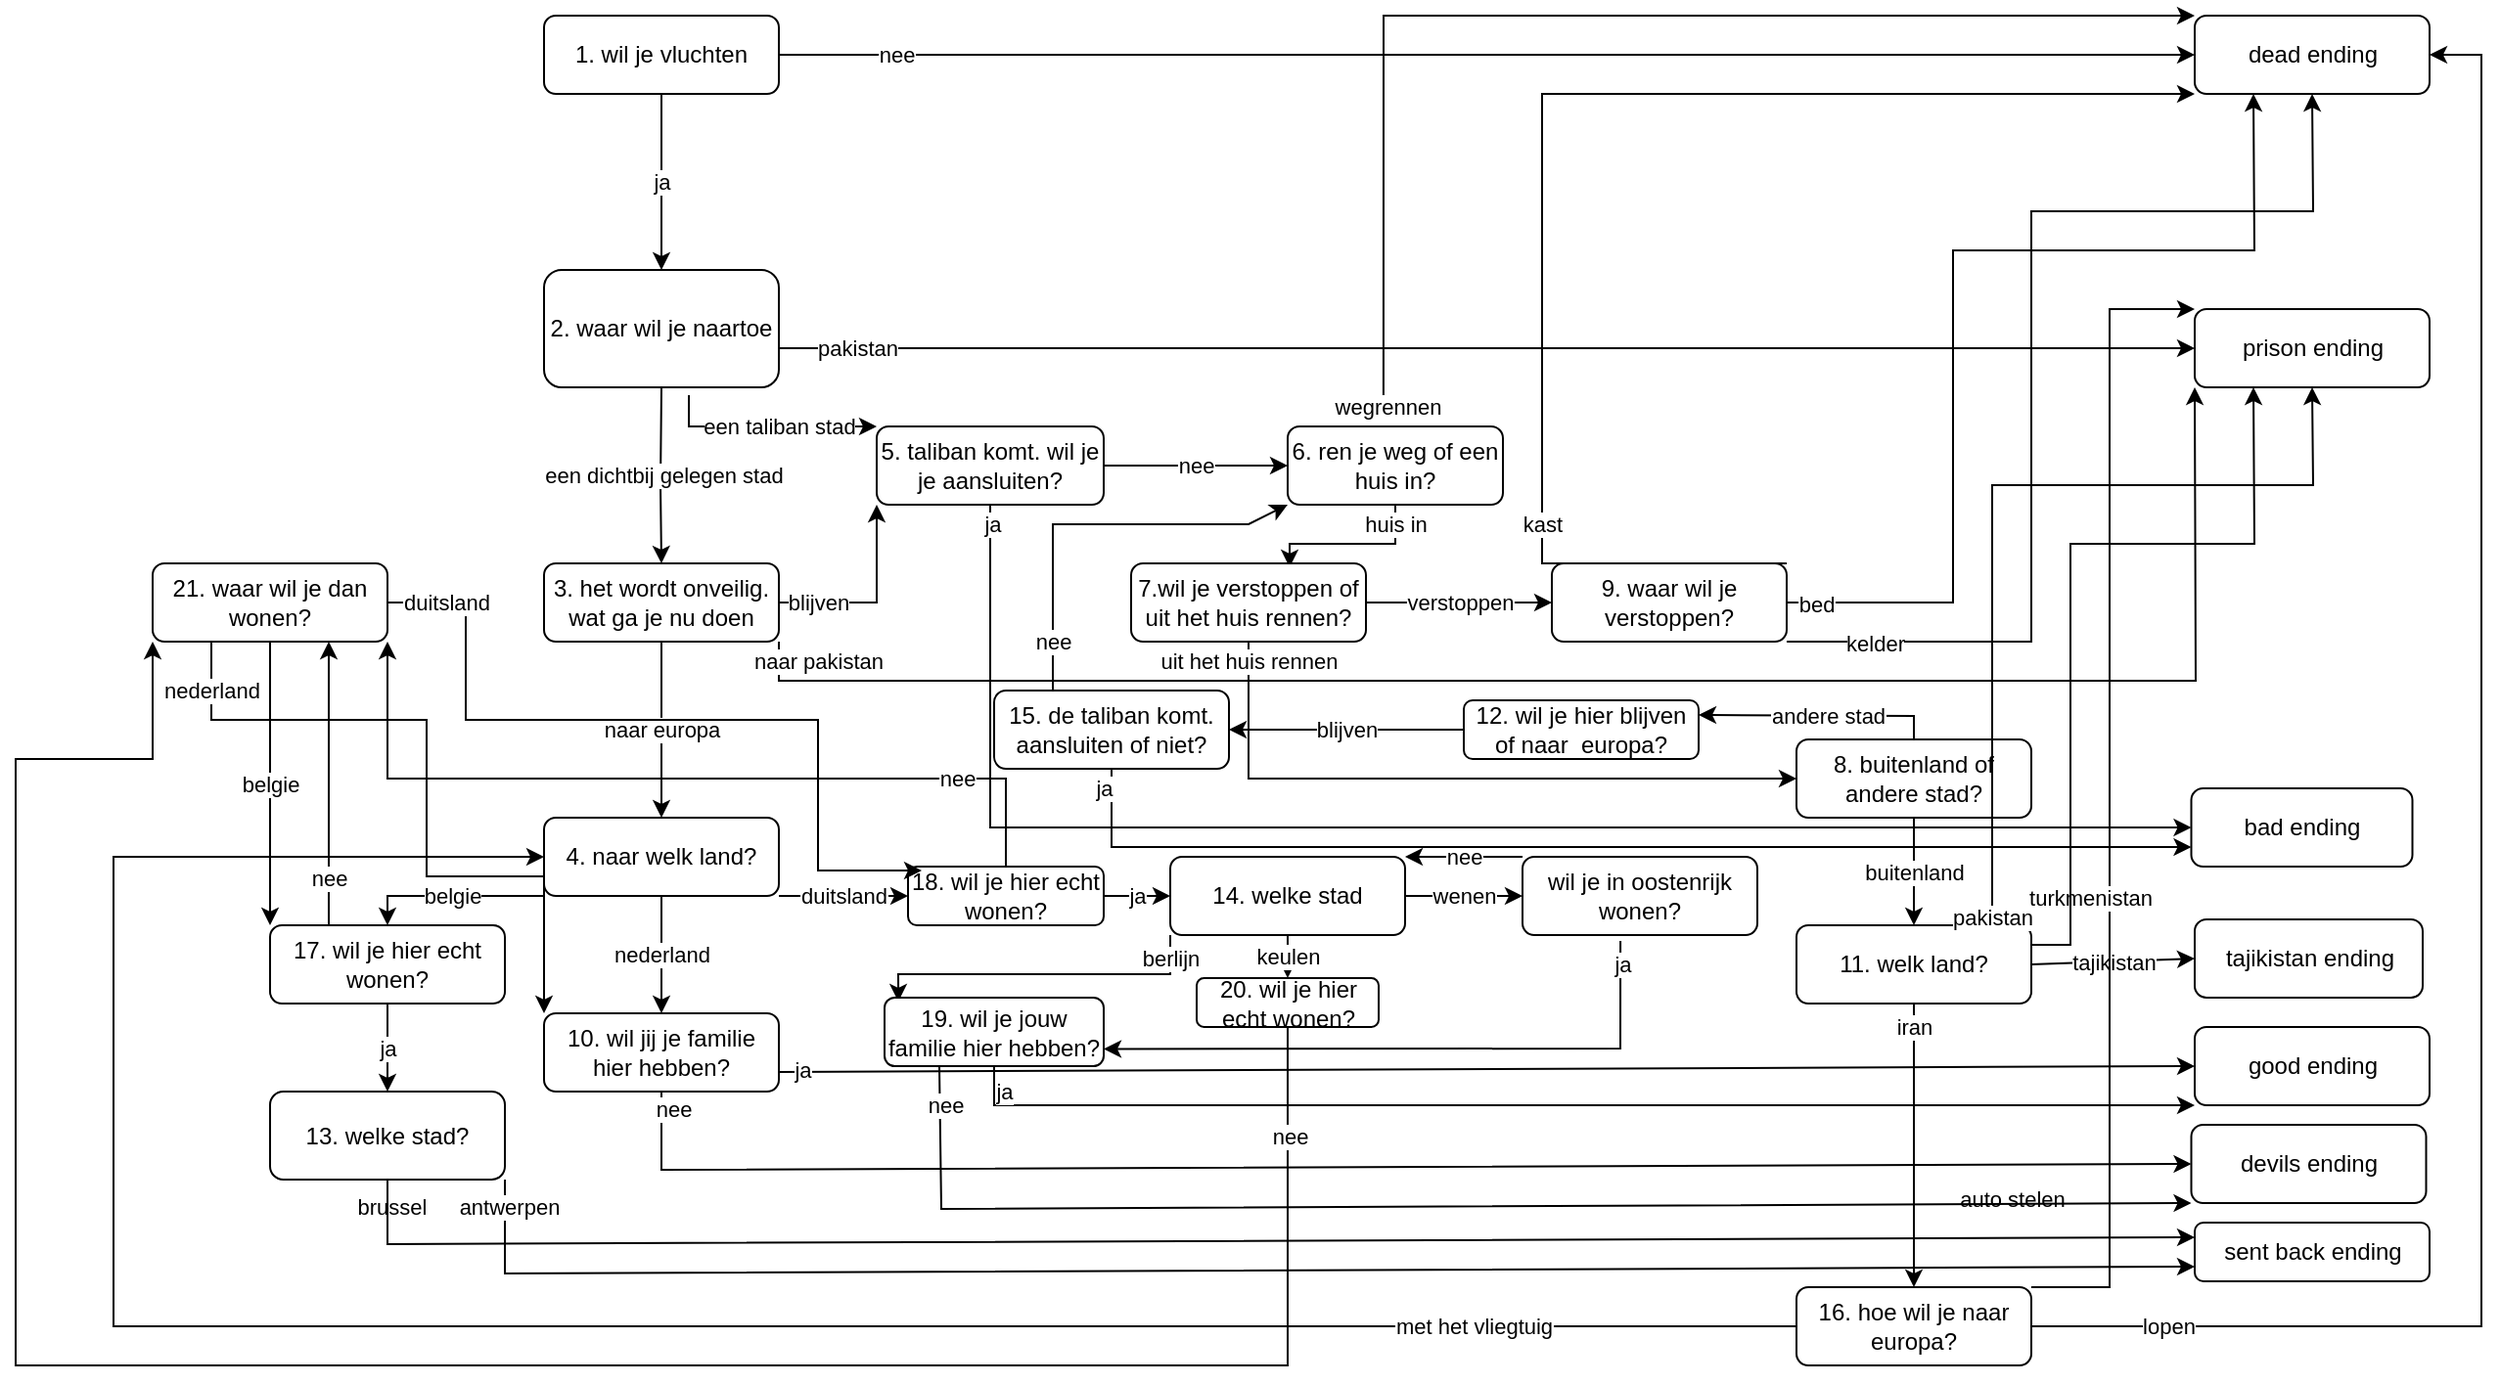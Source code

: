 <mxfile version="15.5.9" type="device"><diagram id="C5RBs43oDa-KdzZeNtuy" name="Page-1"><mxGraphModel dx="1422" dy="794" grid="1" gridSize="10" guides="1" tooltips="1" connect="1" arrows="1" fold="1" page="1" pageScale="1" pageWidth="827" pageHeight="1169" math="0" shadow="0"><root><mxCell id="WIyWlLk6GJQsqaUBKTNV-0"/><mxCell id="WIyWlLk6GJQsqaUBKTNV-1" parent="WIyWlLk6GJQsqaUBKTNV-0"/><mxCell id="WIyWlLk6GJQsqaUBKTNV-3" value="1. wil je vluchten" style="rounded=1;whiteSpace=wrap;html=1;fontSize=12;glass=0;strokeWidth=1;shadow=0;" parent="WIyWlLk6GJQsqaUBKTNV-1" vertex="1"><mxGeometry x="370" y="80" width="120" height="40" as="geometry"/></mxCell><mxCell id="WIyWlLk6GJQsqaUBKTNV-7" value="dead ending" style="rounded=1;whiteSpace=wrap;html=1;fontSize=12;glass=0;strokeWidth=1;shadow=0;" parent="WIyWlLk6GJQsqaUBKTNV-1" vertex="1"><mxGeometry x="1213.5" y="80" width="120" height="40" as="geometry"/></mxCell><mxCell id="WIyWlLk6GJQsqaUBKTNV-11" value="3. het wordt onveilig. wat ga je nu doen" style="rounded=1;whiteSpace=wrap;html=1;fontSize=12;glass=0;strokeWidth=1;shadow=0;" parent="WIyWlLk6GJQsqaUBKTNV-1" vertex="1"><mxGeometry x="370" y="360" width="120" height="40" as="geometry"/></mxCell><mxCell id="WIyWlLk6GJQsqaUBKTNV-12" value="prison ending" style="rounded=1;whiteSpace=wrap;html=1;fontSize=12;glass=0;strokeWidth=1;shadow=0;" parent="WIyWlLk6GJQsqaUBKTNV-1" vertex="1"><mxGeometry x="1213.5" y="230" width="120" height="40" as="geometry"/></mxCell><mxCell id="qxecHqXH56NmkzUg1Xdd-5" value="" style="endArrow=classic;html=1;rounded=0;exitX=1;exitY=0.5;exitDx=0;exitDy=0;entryX=0;entryY=0.5;entryDx=0;entryDy=0;" parent="WIyWlLk6GJQsqaUBKTNV-1" target="WIyWlLk6GJQsqaUBKTNV-12" edge="1"><mxGeometry relative="1" as="geometry"><mxPoint x="480" y="250" as="sourcePoint"/><mxPoint x="670" y="410" as="targetPoint"/></mxGeometry></mxCell><mxCell id="qxecHqXH56NmkzUg1Xdd-6" value="pakistan" style="edgeLabel;resizable=0;html=1;align=center;verticalAlign=middle;" parent="qxecHqXH56NmkzUg1Xdd-5" connectable="0" vertex="1"><mxGeometry relative="1" as="geometry"><mxPoint x="-317" as="offset"/></mxGeometry></mxCell><mxCell id="PjuvjUKgtB-XvH_zMsr9-4" value="" style="endArrow=classic;html=1;rounded=0;entryX=0.5;entryY=0;entryDx=0;entryDy=0;exitX=0.5;exitY=1;exitDx=0;exitDy=0;" edge="1" parent="WIyWlLk6GJQsqaUBKTNV-1" source="PjuvjUKgtB-XvH_zMsr9-124" target="WIyWlLk6GJQsqaUBKTNV-11"><mxGeometry relative="1" as="geometry"><mxPoint x="429.5" y="290" as="sourcePoint"/><mxPoint x="429.5" y="350" as="targetPoint"/><Array as="points"><mxPoint x="429.5" y="320"/></Array></mxGeometry></mxCell><mxCell id="PjuvjUKgtB-XvH_zMsr9-5" value="een dichtbij gelegen stad" style="edgeLabel;resizable=0;html=1;align=center;verticalAlign=middle;" connectable="0" vertex="1" parent="PjuvjUKgtB-XvH_zMsr9-4"><mxGeometry relative="1" as="geometry"><mxPoint x="1" as="offset"/></mxGeometry></mxCell><mxCell id="PjuvjUKgtB-XvH_zMsr9-6" value="" style="endArrow=classic;html=1;rounded=0;exitX=0.617;exitY=1.067;exitDx=0;exitDy=0;entryX=0;entryY=0;entryDx=0;entryDy=0;exitPerimeter=0;" edge="1" parent="WIyWlLk6GJQsqaUBKTNV-1" source="PjuvjUKgtB-XvH_zMsr9-124" target="PjuvjUKgtB-XvH_zMsr9-8"><mxGeometry relative="1" as="geometry"><mxPoint x="455" y="270" as="sourcePoint"/><mxPoint x="590" y="300" as="targetPoint"/><Array as="points"><mxPoint x="444" y="290"/></Array></mxGeometry></mxCell><mxCell id="PjuvjUKgtB-XvH_zMsr9-7" value="een taliban stad" style="edgeLabel;resizable=0;html=1;align=center;verticalAlign=middle;" connectable="0" vertex="1" parent="PjuvjUKgtB-XvH_zMsr9-6"><mxGeometry relative="1" as="geometry"><mxPoint x="6" as="offset"/></mxGeometry></mxCell><mxCell id="PjuvjUKgtB-XvH_zMsr9-8" value="5. taliban komt. wil je je aansluiten?" style="rounded=1;whiteSpace=wrap;html=1;" vertex="1" parent="WIyWlLk6GJQsqaUBKTNV-1"><mxGeometry x="540" y="290" width="116" height="40" as="geometry"/></mxCell><mxCell id="PjuvjUKgtB-XvH_zMsr9-9" value="4. naar welk land?" style="rounded=1;whiteSpace=wrap;html=1;" vertex="1" parent="WIyWlLk6GJQsqaUBKTNV-1"><mxGeometry x="370" y="490" width="120" height="40" as="geometry"/></mxCell><mxCell id="PjuvjUKgtB-XvH_zMsr9-10" value="" style="endArrow=classic;html=1;rounded=0;exitX=1;exitY=1;exitDx=0;exitDy=0;entryX=0;entryY=1;entryDx=0;entryDy=0;" edge="1" parent="WIyWlLk6GJQsqaUBKTNV-1" source="WIyWlLk6GJQsqaUBKTNV-11" target="WIyWlLk6GJQsqaUBKTNV-12"><mxGeometry relative="1" as="geometry"><mxPoint x="570" y="400" as="sourcePoint"/><mxPoint x="670" y="400" as="targetPoint"/><Array as="points"><mxPoint x="490" y="420"/><mxPoint x="620" y="420"/><mxPoint x="917" y="420"/><mxPoint x="1214" y="420"/></Array></mxGeometry></mxCell><mxCell id="PjuvjUKgtB-XvH_zMsr9-11" value="naar pakistan" style="edgeLabel;resizable=0;html=1;align=center;verticalAlign=middle;" connectable="0" vertex="1" parent="PjuvjUKgtB-XvH_zMsr9-10"><mxGeometry relative="1" as="geometry"><mxPoint x="-407" y="-10" as="offset"/></mxGeometry></mxCell><mxCell id="PjuvjUKgtB-XvH_zMsr9-12" value="" style="endArrow=classic;html=1;rounded=0;entryX=0.5;entryY=0;entryDx=0;entryDy=0;exitX=0.5;exitY=1;exitDx=0;exitDy=0;" edge="1" parent="WIyWlLk6GJQsqaUBKTNV-1" source="WIyWlLk6GJQsqaUBKTNV-11" target="PjuvjUKgtB-XvH_zMsr9-9"><mxGeometry relative="1" as="geometry"><mxPoint x="570" y="400" as="sourcePoint"/><mxPoint x="670" y="400" as="targetPoint"/></mxGeometry></mxCell><mxCell id="PjuvjUKgtB-XvH_zMsr9-13" value="naar europa" style="edgeLabel;resizable=0;html=1;align=center;verticalAlign=middle;" connectable="0" vertex="1" parent="PjuvjUKgtB-XvH_zMsr9-12"><mxGeometry relative="1" as="geometry"/></mxCell><mxCell id="PjuvjUKgtB-XvH_zMsr9-14" value="" style="endArrow=classic;html=1;rounded=0;exitX=0.5;exitY=1;exitDx=0;exitDy=0;entryX=0.5;entryY=0;entryDx=0;entryDy=0;" edge="1" parent="WIyWlLk6GJQsqaUBKTNV-1" source="PjuvjUKgtB-XvH_zMsr9-9" target="PjuvjUKgtB-XvH_zMsr9-16"><mxGeometry relative="1" as="geometry"><mxPoint x="510" y="520" as="sourcePoint"/><mxPoint x="430" y="600" as="targetPoint"/></mxGeometry></mxCell><mxCell id="PjuvjUKgtB-XvH_zMsr9-15" value="nederland" style="edgeLabel;resizable=0;html=1;align=center;verticalAlign=middle;" connectable="0" vertex="1" parent="PjuvjUKgtB-XvH_zMsr9-14"><mxGeometry relative="1" as="geometry"/></mxCell><mxCell id="PjuvjUKgtB-XvH_zMsr9-16" value="10. wil jij je familie hier hebben?" style="rounded=1;whiteSpace=wrap;html=1;" vertex="1" parent="WIyWlLk6GJQsqaUBKTNV-1"><mxGeometry x="370" y="590" width="120" height="40" as="geometry"/></mxCell><mxCell id="PjuvjUKgtB-XvH_zMsr9-17" value="" style="endArrow=classic;html=1;rounded=0;entryX=0;entryY=0.5;entryDx=0;entryDy=0;exitX=1;exitY=0.75;exitDx=0;exitDy=0;" edge="1" parent="WIyWlLk6GJQsqaUBKTNV-1" source="PjuvjUKgtB-XvH_zMsr9-16" target="PjuvjUKgtB-XvH_zMsr9-19"><mxGeometry relative="1" as="geometry"><mxPoint x="390" y="650" as="sourcePoint"/><mxPoint x="490" y="650" as="targetPoint"/><Array as="points"/></mxGeometry></mxCell><mxCell id="PjuvjUKgtB-XvH_zMsr9-18" value="ja" style="edgeLabel;resizable=0;html=1;align=center;verticalAlign=middle;" connectable="0" vertex="1" parent="PjuvjUKgtB-XvH_zMsr9-17"><mxGeometry relative="1" as="geometry"><mxPoint x="-350" as="offset"/></mxGeometry></mxCell><mxCell id="PjuvjUKgtB-XvH_zMsr9-19" value="good ending" style="rounded=1;whiteSpace=wrap;html=1;" vertex="1" parent="WIyWlLk6GJQsqaUBKTNV-1"><mxGeometry x="1213.5" y="597" width="120" height="40" as="geometry"/></mxCell><mxCell id="PjuvjUKgtB-XvH_zMsr9-20" value="devils ending" style="rounded=1;whiteSpace=wrap;html=1;" vertex="1" parent="WIyWlLk6GJQsqaUBKTNV-1"><mxGeometry x="1211.75" y="647" width="120" height="40" as="geometry"/></mxCell><mxCell id="PjuvjUKgtB-XvH_zMsr9-21" value="" style="endArrow=classic;html=1;rounded=0;exitX=0.5;exitY=1;exitDx=0;exitDy=0;entryX=0;entryY=0.5;entryDx=0;entryDy=0;" edge="1" parent="WIyWlLk6GJQsqaUBKTNV-1" source="PjuvjUKgtB-XvH_zMsr9-16" target="PjuvjUKgtB-XvH_zMsr9-20"><mxGeometry relative="1" as="geometry"><mxPoint x="570" y="590" as="sourcePoint"/><mxPoint x="930" y="680" as="targetPoint"/><Array as="points"><mxPoint x="430" y="670"/></Array></mxGeometry></mxCell><mxCell id="PjuvjUKgtB-XvH_zMsr9-22" value="nee" style="edgeLabel;resizable=0;html=1;align=center;verticalAlign=middle;" connectable="0" vertex="1" parent="PjuvjUKgtB-XvH_zMsr9-21"><mxGeometry relative="1" as="geometry"><mxPoint x="-365" y="-30" as="offset"/></mxGeometry></mxCell><mxCell id="PjuvjUKgtB-XvH_zMsr9-23" value="" style="endArrow=classic;html=1;rounded=0;exitX=1;exitY=1;exitDx=0;exitDy=0;entryX=0;entryY=0.5;entryDx=0;entryDy=0;" edge="1" parent="WIyWlLk6GJQsqaUBKTNV-1" source="PjuvjUKgtB-XvH_zMsr9-9" target="PjuvjUKgtB-XvH_zMsr9-109"><mxGeometry relative="1" as="geometry"><mxPoint x="570" y="490" as="sourcePoint"/><mxPoint x="530" y="530" as="targetPoint"/></mxGeometry></mxCell><mxCell id="PjuvjUKgtB-XvH_zMsr9-24" value="duitsland" style="edgeLabel;resizable=0;html=1;align=center;verticalAlign=middle;" connectable="0" vertex="1" parent="PjuvjUKgtB-XvH_zMsr9-23"><mxGeometry relative="1" as="geometry"><mxPoint as="offset"/></mxGeometry></mxCell><mxCell id="PjuvjUKgtB-XvH_zMsr9-25" value="14. welke stad" style="rounded=1;whiteSpace=wrap;html=1;" vertex="1" parent="WIyWlLk6GJQsqaUBKTNV-1"><mxGeometry x="690" y="510" width="120" height="40" as="geometry"/></mxCell><mxCell id="PjuvjUKgtB-XvH_zMsr9-26" value="" style="endArrow=classic;html=1;rounded=0;exitX=0;exitY=1;exitDx=0;exitDy=0;entryX=0.063;entryY=0.057;entryDx=0;entryDy=0;entryPerimeter=0;" edge="1" parent="WIyWlLk6GJQsqaUBKTNV-1" source="PjuvjUKgtB-XvH_zMsr9-25" target="PjuvjUKgtB-XvH_zMsr9-138"><mxGeometry relative="1" as="geometry"><mxPoint x="570" y="490" as="sourcePoint"/><mxPoint x="580" y="590" as="targetPoint"/><Array as="points"><mxPoint x="690" y="570"/><mxPoint x="551" y="570"/></Array></mxGeometry></mxCell><mxCell id="PjuvjUKgtB-XvH_zMsr9-27" value="berlijn" style="edgeLabel;resizable=0;html=1;align=center;verticalAlign=middle;" connectable="0" vertex="1" parent="PjuvjUKgtB-XvH_zMsr9-26"><mxGeometry relative="1" as="geometry"><mxPoint x="66" y="-8" as="offset"/></mxGeometry></mxCell><mxCell id="PjuvjUKgtB-XvH_zMsr9-30" value="wil je in oostenrijk wonen?" style="rounded=1;whiteSpace=wrap;html=1;" vertex="1" parent="WIyWlLk6GJQsqaUBKTNV-1"><mxGeometry x="870" y="510" width="120" height="40" as="geometry"/></mxCell><mxCell id="PjuvjUKgtB-XvH_zMsr9-31" value="" style="endArrow=classic;html=1;rounded=0;entryX=0;entryY=0.5;entryDx=0;entryDy=0;exitX=1;exitY=0.5;exitDx=0;exitDy=0;" edge="1" parent="WIyWlLk6GJQsqaUBKTNV-1" source="PjuvjUKgtB-XvH_zMsr9-25" target="PjuvjUKgtB-XvH_zMsr9-30"><mxGeometry relative="1" as="geometry"><mxPoint x="570" y="490" as="sourcePoint"/><mxPoint x="670" y="490" as="targetPoint"/></mxGeometry></mxCell><mxCell id="PjuvjUKgtB-XvH_zMsr9-32" value="wenen" style="edgeLabel;resizable=0;html=1;align=center;verticalAlign=middle;" connectable="0" vertex="1" parent="PjuvjUKgtB-XvH_zMsr9-31"><mxGeometry relative="1" as="geometry"/></mxCell><mxCell id="PjuvjUKgtB-XvH_zMsr9-33" value="" style="endArrow=classic;html=1;rounded=0;exitX=0.417;exitY=1.075;exitDx=0;exitDy=0;exitPerimeter=0;entryX=1;entryY=0.75;entryDx=0;entryDy=0;" edge="1" parent="WIyWlLk6GJQsqaUBKTNV-1" source="PjuvjUKgtB-XvH_zMsr9-30" target="PjuvjUKgtB-XvH_zMsr9-138"><mxGeometry relative="1" as="geometry"><mxPoint x="730" y="570" as="sourcePoint"/><mxPoint x="670" y="600" as="targetPoint"/><Array as="points"><mxPoint x="920" y="608"/></Array></mxGeometry></mxCell><mxCell id="PjuvjUKgtB-XvH_zMsr9-34" value="ja" style="edgeLabel;resizable=0;html=1;align=center;verticalAlign=middle;" connectable="0" vertex="1" parent="PjuvjUKgtB-XvH_zMsr9-33"><mxGeometry relative="1" as="geometry"><mxPoint x="105" y="-43" as="offset"/></mxGeometry></mxCell><mxCell id="PjuvjUKgtB-XvH_zMsr9-36" value="" style="endArrow=classic;html=1;rounded=0;entryX=1;entryY=0;entryDx=0;entryDy=0;exitX=0;exitY=0;exitDx=0;exitDy=0;" edge="1" parent="WIyWlLk6GJQsqaUBKTNV-1" source="PjuvjUKgtB-XvH_zMsr9-30" target="PjuvjUKgtB-XvH_zMsr9-25"><mxGeometry relative="1" as="geometry"><mxPoint x="570" y="490" as="sourcePoint"/><mxPoint x="670" y="490" as="targetPoint"/></mxGeometry></mxCell><mxCell id="PjuvjUKgtB-XvH_zMsr9-37" value="nee" style="edgeLabel;resizable=0;html=1;align=center;verticalAlign=middle;" connectable="0" vertex="1" parent="PjuvjUKgtB-XvH_zMsr9-36"><mxGeometry relative="1" as="geometry"/></mxCell><mxCell id="PjuvjUKgtB-XvH_zMsr9-38" value="" style="endArrow=classic;html=1;rounded=0;exitX=0.5;exitY=1;exitDx=0;exitDy=0;entryX=0;entryY=0.5;entryDx=0;entryDy=0;" edge="1" parent="WIyWlLk6GJQsqaUBKTNV-1" source="PjuvjUKgtB-XvH_zMsr9-8" target="PjuvjUKgtB-XvH_zMsr9-40"><mxGeometry relative="1" as="geometry"><mxPoint x="540" y="490" as="sourcePoint"/><mxPoint x="598" y="450" as="targetPoint"/><Array as="points"><mxPoint x="598" y="495"/></Array></mxGeometry></mxCell><mxCell id="PjuvjUKgtB-XvH_zMsr9-39" value="ja" style="edgeLabel;resizable=0;html=1;align=center;verticalAlign=middle;" connectable="0" vertex="1" parent="PjuvjUKgtB-XvH_zMsr9-38"><mxGeometry relative="1" as="geometry"><mxPoint x="-224" y="-155" as="offset"/></mxGeometry></mxCell><mxCell id="PjuvjUKgtB-XvH_zMsr9-40" value="bad ending" style="rounded=1;whiteSpace=wrap;html=1;" vertex="1" parent="WIyWlLk6GJQsqaUBKTNV-1"><mxGeometry x="1211.75" y="475" width="113" height="40" as="geometry"/></mxCell><mxCell id="PjuvjUKgtB-XvH_zMsr9-42" value="" style="endArrow=classic;html=1;rounded=0;exitX=1;exitY=0.5;exitDx=0;exitDy=0;entryX=0;entryY=0.5;entryDx=0;entryDy=0;" edge="1" parent="WIyWlLk6GJQsqaUBKTNV-1" source="PjuvjUKgtB-XvH_zMsr9-8" target="PjuvjUKgtB-XvH_zMsr9-44"><mxGeometry relative="1" as="geometry"><mxPoint x="540" y="490" as="sourcePoint"/><mxPoint x="730" y="380" as="targetPoint"/></mxGeometry></mxCell><mxCell id="PjuvjUKgtB-XvH_zMsr9-43" value="nee" style="edgeLabel;resizable=0;html=1;align=center;verticalAlign=middle;" connectable="0" vertex="1" parent="PjuvjUKgtB-XvH_zMsr9-42"><mxGeometry relative="1" as="geometry"/></mxCell><mxCell id="PjuvjUKgtB-XvH_zMsr9-44" value="6. ren je weg of een huis in?" style="rounded=1;whiteSpace=wrap;html=1;" vertex="1" parent="WIyWlLk6GJQsqaUBKTNV-1"><mxGeometry x="750" y="290" width="110" height="40" as="geometry"/></mxCell><mxCell id="PjuvjUKgtB-XvH_zMsr9-45" value="9. waar wil je verstoppen?" style="rounded=1;whiteSpace=wrap;html=1;" vertex="1" parent="WIyWlLk6GJQsqaUBKTNV-1"><mxGeometry x="885" y="360" width="120" height="40" as="geometry"/></mxCell><mxCell id="PjuvjUKgtB-XvH_zMsr9-48" value="" style="endArrow=classic;html=1;rounded=0;exitX=1;exitY=0;exitDx=0;exitDy=0;entryX=0;entryY=1;entryDx=0;entryDy=0;" edge="1" parent="WIyWlLk6GJQsqaUBKTNV-1" source="PjuvjUKgtB-XvH_zMsr9-45" target="WIyWlLk6GJQsqaUBKTNV-7"><mxGeometry relative="1" as="geometry"><mxPoint x="440" y="470" as="sourcePoint"/><mxPoint x="540" y="470" as="targetPoint"/><Array as="points"><mxPoint x="880" y="360"/><mxPoint x="880" y="120"/></Array></mxGeometry></mxCell><mxCell id="PjuvjUKgtB-XvH_zMsr9-49" value="kast" style="edgeLabel;resizable=0;html=1;align=center;verticalAlign=middle;" connectable="0" vertex="1" parent="PjuvjUKgtB-XvH_zMsr9-48"><mxGeometry relative="1" as="geometry"><mxPoint y="204" as="offset"/></mxGeometry></mxCell><mxCell id="PjuvjUKgtB-XvH_zMsr9-50" value="" style="endArrow=classic;html=1;rounded=0;entryX=0.25;entryY=1;entryDx=0;entryDy=0;exitX=1;exitY=0.5;exitDx=0;exitDy=0;" edge="1" parent="WIyWlLk6GJQsqaUBKTNV-1" source="PjuvjUKgtB-XvH_zMsr9-45" target="WIyWlLk6GJQsqaUBKTNV-7"><mxGeometry relative="1" as="geometry"><mxPoint x="440" y="470" as="sourcePoint"/><mxPoint x="540" y="470" as="targetPoint"/><Array as="points"><mxPoint x="1090" y="380"/><mxPoint x="1090" y="200"/><mxPoint x="1244" y="200"/></Array></mxGeometry></mxCell><mxCell id="PjuvjUKgtB-XvH_zMsr9-51" value="bed" style="edgeLabel;resizable=0;html=1;align=center;verticalAlign=middle;" connectable="0" vertex="1" parent="PjuvjUKgtB-XvH_zMsr9-50"><mxGeometry relative="1" as="geometry"><mxPoint x="-70" y="165" as="offset"/></mxGeometry></mxCell><mxCell id="PjuvjUKgtB-XvH_zMsr9-52" value="" style="endArrow=classic;html=1;rounded=0;exitX=1;exitY=1;exitDx=0;exitDy=0;entryX=0.5;entryY=1;entryDx=0;entryDy=0;" edge="1" parent="WIyWlLk6GJQsqaUBKTNV-1" source="PjuvjUKgtB-XvH_zMsr9-45" target="WIyWlLk6GJQsqaUBKTNV-7"><mxGeometry relative="1" as="geometry"><mxPoint x="937" y="340" as="sourcePoint"/><mxPoint x="1037" y="340" as="targetPoint"/><Array as="points"><mxPoint x="1130" y="400"/><mxPoint x="1130" y="180"/><mxPoint x="1274" y="180"/></Array></mxGeometry></mxCell><mxCell id="PjuvjUKgtB-XvH_zMsr9-53" value="kelder" style="edgeLabel;resizable=0;html=1;align=center;verticalAlign=middle;" connectable="0" vertex="1" parent="PjuvjUKgtB-XvH_zMsr9-52"><mxGeometry relative="1" as="geometry"><mxPoint x="-80" y="150" as="offset"/></mxGeometry></mxCell><mxCell id="PjuvjUKgtB-XvH_zMsr9-55" value="" style="endArrow=classic;html=1;rounded=0;entryX=0;entryY=0;entryDx=0;entryDy=0;exitX=0.445;exitY=-0.1;exitDx=0;exitDy=0;exitPerimeter=0;" edge="1" parent="WIyWlLk6GJQsqaUBKTNV-1" source="PjuvjUKgtB-XvH_zMsr9-44" target="WIyWlLk6GJQsqaUBKTNV-7"><mxGeometry relative="1" as="geometry"><mxPoint x="745" y="220" as="sourcePoint"/><mxPoint x="845" y="220" as="targetPoint"/><Array as="points"><mxPoint x="799" y="80"/></Array></mxGeometry></mxCell><mxCell id="PjuvjUKgtB-XvH_zMsr9-56" value="wegrennen" style="edgeLabel;resizable=0;html=1;align=center;verticalAlign=middle;" connectable="0" vertex="1" parent="PjuvjUKgtB-XvH_zMsr9-55"><mxGeometry relative="1" as="geometry"><mxPoint x="-103" y="200" as="offset"/></mxGeometry></mxCell><mxCell id="PjuvjUKgtB-XvH_zMsr9-58" value="" style="endArrow=classic;html=1;rounded=0;exitX=0.5;exitY=1;exitDx=0;exitDy=0;entryX=0.675;entryY=0.05;entryDx=0;entryDy=0;entryPerimeter=0;" edge="1" parent="WIyWlLk6GJQsqaUBKTNV-1" source="PjuvjUKgtB-XvH_zMsr9-44" target="PjuvjUKgtB-XvH_zMsr9-74"><mxGeometry relative="1" as="geometry"><mxPoint x="700" y="470" as="sourcePoint"/><mxPoint x="805" y="360" as="targetPoint"/><Array as="points"><mxPoint x="805" y="350"/><mxPoint x="751" y="350"/></Array></mxGeometry></mxCell><mxCell id="PjuvjUKgtB-XvH_zMsr9-59" value="huis in" style="edgeLabel;resizable=0;html=1;align=center;verticalAlign=middle;" connectable="0" vertex="1" parent="PjuvjUKgtB-XvH_zMsr9-58"><mxGeometry relative="1" as="geometry"><mxPoint x="23" y="-10" as="offset"/></mxGeometry></mxCell><mxCell id="PjuvjUKgtB-XvH_zMsr9-61" value="" style="endArrow=classic;html=1;rounded=0;exitX=0.5;exitY=1;exitDx=0;exitDy=0;" edge="1" parent="WIyWlLk6GJQsqaUBKTNV-1" source="WIyWlLk6GJQsqaUBKTNV-3"><mxGeometry relative="1" as="geometry"><mxPoint x="700" y="470" as="sourcePoint"/><mxPoint x="430" y="210" as="targetPoint"/></mxGeometry></mxCell><mxCell id="PjuvjUKgtB-XvH_zMsr9-62" value="ja" style="edgeLabel;resizable=0;html=1;align=center;verticalAlign=middle;" connectable="0" vertex="1" parent="PjuvjUKgtB-XvH_zMsr9-61"><mxGeometry relative="1" as="geometry"/></mxCell><mxCell id="PjuvjUKgtB-XvH_zMsr9-63" value="" style="endArrow=classic;html=1;rounded=0;exitX=1;exitY=0.5;exitDx=0;exitDy=0;entryX=0;entryY=0.5;entryDx=0;entryDy=0;" edge="1" parent="WIyWlLk6GJQsqaUBKTNV-1" source="WIyWlLk6GJQsqaUBKTNV-3" target="WIyWlLk6GJQsqaUBKTNV-7"><mxGeometry relative="1" as="geometry"><mxPoint x="700" y="470" as="sourcePoint"/><mxPoint x="800" y="470" as="targetPoint"/></mxGeometry></mxCell><mxCell id="PjuvjUKgtB-XvH_zMsr9-64" value="nee" style="edgeLabel;resizable=0;html=1;align=center;verticalAlign=middle;" connectable="0" vertex="1" parent="PjuvjUKgtB-XvH_zMsr9-63"><mxGeometry relative="1" as="geometry"><mxPoint x="-302" as="offset"/></mxGeometry></mxCell><mxCell id="PjuvjUKgtB-XvH_zMsr9-65" value="13. welke stad?" style="rounded=1;whiteSpace=wrap;html=1;" vertex="1" parent="WIyWlLk6GJQsqaUBKTNV-1"><mxGeometry x="230" y="630" width="120" height="45" as="geometry"/></mxCell><mxCell id="PjuvjUKgtB-XvH_zMsr9-66" value="" style="endArrow=classic;html=1;rounded=0;exitX=0;exitY=1;exitDx=0;exitDy=0;entryX=0.5;entryY=0;entryDx=0;entryDy=0;" edge="1" parent="WIyWlLk6GJQsqaUBKTNV-1" source="PjuvjUKgtB-XvH_zMsr9-9" target="PjuvjUKgtB-XvH_zMsr9-106"><mxGeometry relative="1" as="geometry"><mxPoint x="300" y="560" as="sourcePoint"/><mxPoint x="270" y="530" as="targetPoint"/><Array as="points"><mxPoint x="290" y="530"/></Array></mxGeometry></mxCell><mxCell id="PjuvjUKgtB-XvH_zMsr9-67" value="belgie" style="edgeLabel;resizable=0;html=1;align=center;verticalAlign=middle;" connectable="0" vertex="1" parent="PjuvjUKgtB-XvH_zMsr9-66"><mxGeometry relative="1" as="geometry"/></mxCell><mxCell id="PjuvjUKgtB-XvH_zMsr9-68" value="" style="endArrow=classic;html=1;rounded=0;exitX=1;exitY=0.5;exitDx=0;exitDy=0;entryX=0;entryY=1;entryDx=0;entryDy=0;" edge="1" parent="WIyWlLk6GJQsqaUBKTNV-1" source="WIyWlLk6GJQsqaUBKTNV-11" target="PjuvjUKgtB-XvH_zMsr9-8"><mxGeometry relative="1" as="geometry"><mxPoint x="590" y="370" as="sourcePoint"/><mxPoint x="690" y="370" as="targetPoint"/><Array as="points"><mxPoint x="540" y="380"/></Array></mxGeometry></mxCell><mxCell id="PjuvjUKgtB-XvH_zMsr9-69" value="blijven" style="edgeLabel;resizable=0;html=1;align=center;verticalAlign=middle;" connectable="0" vertex="1" parent="PjuvjUKgtB-XvH_zMsr9-68"><mxGeometry relative="1" as="geometry"><mxPoint x="-30" as="offset"/></mxGeometry></mxCell><mxCell id="PjuvjUKgtB-XvH_zMsr9-70" value="" style="endArrow=classic;html=1;rounded=0;exitX=1;exitY=1;exitDx=0;exitDy=0;entryX=0;entryY=0.75;entryDx=0;entryDy=0;" edge="1" parent="WIyWlLk6GJQsqaUBKTNV-1" source="PjuvjUKgtB-XvH_zMsr9-65" target="PjuvjUKgtB-XvH_zMsr9-105"><mxGeometry relative="1" as="geometry"><mxPoint x="590" y="560" as="sourcePoint"/><mxPoint x="290" y="720" as="targetPoint"/><Array as="points"><mxPoint x="350" y="723"/></Array></mxGeometry></mxCell><mxCell id="PjuvjUKgtB-XvH_zMsr9-71" value="brussel" style="edgeLabel;resizable=0;html=1;align=center;verticalAlign=middle;" connectable="0" vertex="1" parent="PjuvjUKgtB-XvH_zMsr9-70"><mxGeometry relative="1" as="geometry"><mxPoint x="-466" y="-33" as="offset"/></mxGeometry></mxCell><mxCell id="PjuvjUKgtB-XvH_zMsr9-72" value="" style="endArrow=classic;html=1;rounded=0;exitX=0.5;exitY=1;exitDx=0;exitDy=0;entryX=0;entryY=0.25;entryDx=0;entryDy=0;" edge="1" parent="WIyWlLk6GJQsqaUBKTNV-1" source="PjuvjUKgtB-XvH_zMsr9-65" target="PjuvjUKgtB-XvH_zMsr9-105"><mxGeometry relative="1" as="geometry"><mxPoint x="590" y="560" as="sourcePoint"/><mxPoint x="690" y="560" as="targetPoint"/><Array as="points"><mxPoint x="290" y="708"/></Array></mxGeometry></mxCell><mxCell id="PjuvjUKgtB-XvH_zMsr9-73" value="antwerpen" style="edgeLabel;resizable=0;html=1;align=center;verticalAlign=middle;" connectable="0" vertex="1" parent="PjuvjUKgtB-XvH_zMsr9-72"><mxGeometry relative="1" as="geometry"><mxPoint x="-384" y="-18" as="offset"/></mxGeometry></mxCell><mxCell id="PjuvjUKgtB-XvH_zMsr9-74" value="7.wil je verstoppen of uit het huis rennen?" style="rounded=1;whiteSpace=wrap;html=1;" vertex="1" parent="WIyWlLk6GJQsqaUBKTNV-1"><mxGeometry x="670" y="360" width="120" height="40" as="geometry"/></mxCell><mxCell id="PjuvjUKgtB-XvH_zMsr9-75" value="" style="endArrow=classic;html=1;rounded=0;entryX=0;entryY=0.5;entryDx=0;entryDy=0;exitX=1;exitY=0.5;exitDx=0;exitDy=0;" edge="1" parent="WIyWlLk6GJQsqaUBKTNV-1" source="PjuvjUKgtB-XvH_zMsr9-74" target="PjuvjUKgtB-XvH_zMsr9-45"><mxGeometry relative="1" as="geometry"><mxPoint x="800" y="380" as="sourcePoint"/><mxPoint x="890" y="380" as="targetPoint"/></mxGeometry></mxCell><mxCell id="PjuvjUKgtB-XvH_zMsr9-76" value="verstoppen" style="edgeLabel;resizable=0;html=1;align=center;verticalAlign=middle;" connectable="0" vertex="1" parent="PjuvjUKgtB-XvH_zMsr9-75"><mxGeometry relative="1" as="geometry"/></mxCell><mxCell id="PjuvjUKgtB-XvH_zMsr9-77" value="" style="endArrow=classic;html=1;rounded=0;exitX=0.5;exitY=1;exitDx=0;exitDy=0;entryX=0;entryY=0.5;entryDx=0;entryDy=0;" edge="1" parent="WIyWlLk6GJQsqaUBKTNV-1" source="PjuvjUKgtB-XvH_zMsr9-74" target="PjuvjUKgtB-XvH_zMsr9-79"><mxGeometry relative="1" as="geometry"><mxPoint x="700" y="410" as="sourcePoint"/><mxPoint x="730" y="450" as="targetPoint"/><Array as="points"><mxPoint x="730" y="470"/></Array></mxGeometry></mxCell><mxCell id="PjuvjUKgtB-XvH_zMsr9-78" value="uit het huis rennen" style="edgeLabel;resizable=0;html=1;align=center;verticalAlign=middle;" connectable="0" vertex="1" parent="PjuvjUKgtB-XvH_zMsr9-77"><mxGeometry relative="1" as="geometry"><mxPoint x="-105" y="-60" as="offset"/></mxGeometry></mxCell><mxCell id="PjuvjUKgtB-XvH_zMsr9-79" value="8. buitenland of andere stad?" style="rounded=1;whiteSpace=wrap;html=1;" vertex="1" parent="WIyWlLk6GJQsqaUBKTNV-1"><mxGeometry x="1010" y="450" width="120" height="40" as="geometry"/></mxCell><mxCell id="PjuvjUKgtB-XvH_zMsr9-80" value="" style="endArrow=classic;html=1;rounded=0;exitX=0.5;exitY=0;exitDx=0;exitDy=0;entryX=1;entryY=0.25;entryDx=0;entryDy=0;" edge="1" parent="WIyWlLk6GJQsqaUBKTNV-1" source="PjuvjUKgtB-XvH_zMsr9-79" target="PjuvjUKgtB-XvH_zMsr9-125"><mxGeometry relative="1" as="geometry"><mxPoint x="950" y="550" as="sourcePoint"/><mxPoint x="970" y="440" as="targetPoint"/><Array as="points"><mxPoint x="1070" y="438"/></Array></mxGeometry></mxCell><mxCell id="PjuvjUKgtB-XvH_zMsr9-81" value="andere stad" style="edgeLabel;resizable=0;html=1;align=center;verticalAlign=middle;" connectable="0" vertex="1" parent="PjuvjUKgtB-XvH_zMsr9-80"><mxGeometry relative="1" as="geometry"><mxPoint x="5" as="offset"/></mxGeometry></mxCell><mxCell id="PjuvjUKgtB-XvH_zMsr9-82" value="" style="endArrow=classic;html=1;rounded=0;exitX=0.5;exitY=1;exitDx=0;exitDy=0;entryX=0.5;entryY=0;entryDx=0;entryDy=0;" edge="1" parent="WIyWlLk6GJQsqaUBKTNV-1" source="PjuvjUKgtB-XvH_zMsr9-79" target="PjuvjUKgtB-XvH_zMsr9-84"><mxGeometry relative="1" as="geometry"><mxPoint x="1070" y="550" as="sourcePoint"/><mxPoint x="1070" y="540" as="targetPoint"/></mxGeometry></mxCell><mxCell id="PjuvjUKgtB-XvH_zMsr9-83" value="buitenland" style="edgeLabel;resizable=0;html=1;align=center;verticalAlign=middle;" connectable="0" vertex="1" parent="PjuvjUKgtB-XvH_zMsr9-82"><mxGeometry relative="1" as="geometry"/></mxCell><mxCell id="PjuvjUKgtB-XvH_zMsr9-84" value="11. welk land?" style="rounded=1;whiteSpace=wrap;html=1;" vertex="1" parent="WIyWlLk6GJQsqaUBKTNV-1"><mxGeometry x="1010" y="545" width="120" height="40" as="geometry"/></mxCell><mxCell id="PjuvjUKgtB-XvH_zMsr9-85" value="" style="endArrow=classic;html=1;rounded=0;exitX=1;exitY=0.5;exitDx=0;exitDy=0;entryX=0;entryY=0.5;entryDx=0;entryDy=0;" edge="1" parent="WIyWlLk6GJQsqaUBKTNV-1" source="PjuvjUKgtB-XvH_zMsr9-84" target="PjuvjUKgtB-XvH_zMsr9-87"><mxGeometry relative="1" as="geometry"><mxPoint x="680" y="350" as="sourcePoint"/><mxPoint x="1290" y="565" as="targetPoint"/></mxGeometry></mxCell><mxCell id="PjuvjUKgtB-XvH_zMsr9-86" value="tajikistan" style="edgeLabel;resizable=0;html=1;align=center;verticalAlign=middle;" connectable="0" vertex="1" parent="PjuvjUKgtB-XvH_zMsr9-85"><mxGeometry relative="1" as="geometry"/></mxCell><mxCell id="PjuvjUKgtB-XvH_zMsr9-87" value="tajikistan ending" style="rounded=1;whiteSpace=wrap;html=1;" vertex="1" parent="WIyWlLk6GJQsqaUBKTNV-1"><mxGeometry x="1213.5" y="542" width="116.5" height="40" as="geometry"/></mxCell><mxCell id="PjuvjUKgtB-XvH_zMsr9-88" value="" style="endArrow=classic;html=1;rounded=0;exitX=0.5;exitY=1;exitDx=0;exitDy=0;entryX=0.5;entryY=0;entryDx=0;entryDy=0;" edge="1" parent="WIyWlLk6GJQsqaUBKTNV-1" source="PjuvjUKgtB-XvH_zMsr9-84" target="PjuvjUKgtB-XvH_zMsr9-90"><mxGeometry relative="1" as="geometry"><mxPoint x="1050" y="609" as="sourcePoint"/><mxPoint x="1070" y="720" as="targetPoint"/></mxGeometry></mxCell><mxCell id="PjuvjUKgtB-XvH_zMsr9-89" value="iran" style="edgeLabel;resizable=0;html=1;align=center;verticalAlign=middle;" connectable="0" vertex="1" parent="PjuvjUKgtB-XvH_zMsr9-88"><mxGeometry relative="1" as="geometry"><mxPoint y="-61" as="offset"/></mxGeometry></mxCell><mxCell id="PjuvjUKgtB-XvH_zMsr9-90" value="16. hoe wil je naar europa?" style="rounded=1;whiteSpace=wrap;html=1;" vertex="1" parent="WIyWlLk6GJQsqaUBKTNV-1"><mxGeometry x="1010" y="730" width="120" height="40" as="geometry"/></mxCell><mxCell id="PjuvjUKgtB-XvH_zMsr9-91" value="" style="endArrow=classic;html=1;rounded=0;exitX=0;exitY=0.5;exitDx=0;exitDy=0;entryX=0;entryY=0.5;entryDx=0;entryDy=0;" edge="1" parent="WIyWlLk6GJQsqaUBKTNV-1" source="PjuvjUKgtB-XvH_zMsr9-90" target="PjuvjUKgtB-XvH_zMsr9-9"><mxGeometry relative="1" as="geometry"><mxPoint x="810" y="749.5" as="sourcePoint"/><mxPoint x="910" y="749.5" as="targetPoint"/><Array as="points"><mxPoint x="150" y="750"/><mxPoint x="150" y="510"/></Array></mxGeometry></mxCell><mxCell id="PjuvjUKgtB-XvH_zMsr9-92" value="met het vliegtuig" style="edgeLabel;resizable=0;html=1;align=center;verticalAlign=middle;" connectable="0" vertex="1" parent="PjuvjUKgtB-XvH_zMsr9-91"><mxGeometry relative="1" as="geometry"><mxPoint x="495" as="offset"/></mxGeometry></mxCell><mxCell id="PjuvjUKgtB-XvH_zMsr9-93" value="" style="endArrow=classic;html=1;rounded=0;exitX=1;exitY=0.5;exitDx=0;exitDy=0;entryX=1;entryY=0.5;entryDx=0;entryDy=0;" edge="1" parent="WIyWlLk6GJQsqaUBKTNV-1" source="PjuvjUKgtB-XvH_zMsr9-90" target="WIyWlLk6GJQsqaUBKTNV-7"><mxGeometry relative="1" as="geometry"><mxPoint x="690" y="640" as="sourcePoint"/><mxPoint x="790" y="640" as="targetPoint"/><Array as="points"><mxPoint x="1360" y="750"/><mxPoint x="1360" y="160"/><mxPoint x="1360" y="100"/></Array></mxGeometry></mxCell><mxCell id="PjuvjUKgtB-XvH_zMsr9-94" value="lopen" style="edgeLabel;resizable=0;html=1;align=center;verticalAlign=middle;" connectable="0" vertex="1" parent="PjuvjUKgtB-XvH_zMsr9-93"><mxGeometry relative="1" as="geometry"><mxPoint x="-160" y="223" as="offset"/></mxGeometry></mxCell><mxCell id="PjuvjUKgtB-XvH_zMsr9-95" value="" style="endArrow=classic;html=1;rounded=0;exitX=1;exitY=0;exitDx=0;exitDy=0;entryX=0;entryY=0;entryDx=0;entryDy=0;" edge="1" parent="WIyWlLk6GJQsqaUBKTNV-1" source="PjuvjUKgtB-XvH_zMsr9-90" target="WIyWlLk6GJQsqaUBKTNV-12"><mxGeometry relative="1" as="geometry"><mxPoint x="1050" y="720" as="sourcePoint"/><mxPoint x="1150" y="720" as="targetPoint"/><Array as="points"><mxPoint x="1170" y="730"/><mxPoint x="1170" y="230"/></Array></mxGeometry></mxCell><mxCell id="PjuvjUKgtB-XvH_zMsr9-96" value="auto stelen" style="edgeLabel;resizable=0;html=1;align=center;verticalAlign=middle;" connectable="0" vertex="1" parent="PjuvjUKgtB-XvH_zMsr9-95"><mxGeometry relative="1" as="geometry"><mxPoint x="-50" y="207" as="offset"/></mxGeometry></mxCell><mxCell id="PjuvjUKgtB-XvH_zMsr9-100" value="" style="endArrow=classic;html=1;rounded=0;exitX=1;exitY=0;exitDx=0;exitDy=0;entryX=0.5;entryY=1;entryDx=0;entryDy=0;" edge="1" parent="WIyWlLk6GJQsqaUBKTNV-1" source="PjuvjUKgtB-XvH_zMsr9-84" target="WIyWlLk6GJQsqaUBKTNV-12"><mxGeometry relative="1" as="geometry"><mxPoint x="690" y="640" as="sourcePoint"/><mxPoint x="790" y="640" as="targetPoint"/><Array as="points"><mxPoint x="1110" y="545"/><mxPoint x="1110" y="320"/><mxPoint x="1274" y="320"/></Array></mxGeometry></mxCell><mxCell id="PjuvjUKgtB-XvH_zMsr9-101" value="turkmenistan" style="edgeLabel;resizable=0;html=1;align=center;verticalAlign=middle;" connectable="0" vertex="1" parent="PjuvjUKgtB-XvH_zMsr9-100"><mxGeometry relative="1" as="geometry"><mxPoint x="50" y="195" as="offset"/></mxGeometry></mxCell><mxCell id="PjuvjUKgtB-XvH_zMsr9-102" value="" style="endArrow=classic;html=1;rounded=0;exitX=1;exitY=0.25;exitDx=0;exitDy=0;entryX=0.25;entryY=1;entryDx=0;entryDy=0;" edge="1" parent="WIyWlLk6GJQsqaUBKTNV-1" source="PjuvjUKgtB-XvH_zMsr9-84" target="WIyWlLk6GJQsqaUBKTNV-12"><mxGeometry relative="1" as="geometry"><mxPoint x="690" y="640" as="sourcePoint"/><mxPoint x="1270" y="340" as="targetPoint"/><Array as="points"><mxPoint x="1150" y="555"/><mxPoint x="1150" y="350"/><mxPoint x="1244" y="350"/></Array></mxGeometry></mxCell><mxCell id="PjuvjUKgtB-XvH_zMsr9-103" value="pakistan" style="edgeLabel;resizable=0;html=1;align=center;verticalAlign=middle;" connectable="0" vertex="1" parent="PjuvjUKgtB-XvH_zMsr9-102"><mxGeometry relative="1" as="geometry"><mxPoint x="-40" y="165" as="offset"/></mxGeometry></mxCell><mxCell id="PjuvjUKgtB-XvH_zMsr9-105" value="sent back ending" style="rounded=1;whiteSpace=wrap;html=1;" vertex="1" parent="WIyWlLk6GJQsqaUBKTNV-1"><mxGeometry x="1213.5" y="697" width="120" height="30" as="geometry"/></mxCell><mxCell id="PjuvjUKgtB-XvH_zMsr9-106" value="17. wil je hier echt wonen?" style="rounded=1;whiteSpace=wrap;html=1;" vertex="1" parent="WIyWlLk6GJQsqaUBKTNV-1"><mxGeometry x="230" y="545" width="120" height="40" as="geometry"/></mxCell><mxCell id="PjuvjUKgtB-XvH_zMsr9-107" value="" style="endArrow=classic;html=1;rounded=0;exitX=0.5;exitY=1;exitDx=0;exitDy=0;" edge="1" parent="WIyWlLk6GJQsqaUBKTNV-1" source="PjuvjUKgtB-XvH_zMsr9-106" target="PjuvjUKgtB-XvH_zMsr9-65"><mxGeometry relative="1" as="geometry"><mxPoint x="690" y="450" as="sourcePoint"/><mxPoint x="790" y="450" as="targetPoint"/></mxGeometry></mxCell><mxCell id="PjuvjUKgtB-XvH_zMsr9-108" value="ja" style="edgeLabel;resizable=0;html=1;align=center;verticalAlign=middle;" connectable="0" vertex="1" parent="PjuvjUKgtB-XvH_zMsr9-107"><mxGeometry relative="1" as="geometry"/></mxCell><mxCell id="PjuvjUKgtB-XvH_zMsr9-109" value="18. wil je hier echt wonen?" style="rounded=1;whiteSpace=wrap;html=1;" vertex="1" parent="WIyWlLk6GJQsqaUBKTNV-1"><mxGeometry x="556" y="515" width="100" height="30" as="geometry"/></mxCell><mxCell id="PjuvjUKgtB-XvH_zMsr9-110" value="" style="endArrow=classic;html=1;rounded=0;exitX=1;exitY=0.5;exitDx=0;exitDy=0;entryX=0;entryY=0.5;entryDx=0;entryDy=0;" edge="1" parent="WIyWlLk6GJQsqaUBKTNV-1" source="PjuvjUKgtB-XvH_zMsr9-109" target="PjuvjUKgtB-XvH_zMsr9-25"><mxGeometry relative="1" as="geometry"><mxPoint x="690" y="440" as="sourcePoint"/><mxPoint x="790" y="440" as="targetPoint"/></mxGeometry></mxCell><mxCell id="PjuvjUKgtB-XvH_zMsr9-111" value="ja" style="edgeLabel;resizable=0;html=1;align=center;verticalAlign=middle;" connectable="0" vertex="1" parent="PjuvjUKgtB-XvH_zMsr9-110"><mxGeometry relative="1" as="geometry"/></mxCell><mxCell id="PjuvjUKgtB-XvH_zMsr9-120" value="" style="endArrow=classic;html=1;rounded=0;exitX=0.5;exitY=0;exitDx=0;exitDy=0;entryX=1;entryY=1;entryDx=0;entryDy=0;" edge="1" parent="WIyWlLk6GJQsqaUBKTNV-1" source="PjuvjUKgtB-XvH_zMsr9-109" target="PjuvjUKgtB-XvH_zMsr9-150"><mxGeometry relative="1" as="geometry"><mxPoint x="670" y="440" as="sourcePoint"/><mxPoint x="770" y="440" as="targetPoint"/><Array as="points"><mxPoint x="606" y="470"/><mxPoint x="290" y="470"/></Array></mxGeometry></mxCell><mxCell id="PjuvjUKgtB-XvH_zMsr9-121" value="nee" style="edgeLabel;resizable=0;html=1;align=center;verticalAlign=middle;" connectable="0" vertex="1" parent="PjuvjUKgtB-XvH_zMsr9-120"><mxGeometry relative="1" as="geometry"><mxPoint x="145" as="offset"/></mxGeometry></mxCell><mxCell id="PjuvjUKgtB-XvH_zMsr9-122" value="" style="endArrow=classic;html=1;rounded=0;exitX=0.25;exitY=0;exitDx=0;exitDy=0;entryX=0.75;entryY=1;entryDx=0;entryDy=0;" edge="1" parent="WIyWlLk6GJQsqaUBKTNV-1" source="PjuvjUKgtB-XvH_zMsr9-106" target="PjuvjUKgtB-XvH_zMsr9-150"><mxGeometry relative="1" as="geometry"><mxPoint x="670" y="440" as="sourcePoint"/><mxPoint x="770" y="440" as="targetPoint"/><Array as="points"/></mxGeometry></mxCell><mxCell id="PjuvjUKgtB-XvH_zMsr9-123" value="nee" style="edgeLabel;resizable=0;html=1;align=center;verticalAlign=middle;" connectable="0" vertex="1" parent="PjuvjUKgtB-XvH_zMsr9-122"><mxGeometry relative="1" as="geometry"><mxPoint y="48" as="offset"/></mxGeometry></mxCell><mxCell id="PjuvjUKgtB-XvH_zMsr9-124" value="2. waar wil je naartoe" style="rounded=1;whiteSpace=wrap;html=1;" vertex="1" parent="WIyWlLk6GJQsqaUBKTNV-1"><mxGeometry x="370" y="210" width="120" height="60" as="geometry"/></mxCell><mxCell id="PjuvjUKgtB-XvH_zMsr9-125" value="12. wil je hier blijven of naar&amp;nbsp; europa?" style="rounded=1;whiteSpace=wrap;html=1;" vertex="1" parent="WIyWlLk6GJQsqaUBKTNV-1"><mxGeometry x="840" y="430" width="120" height="30" as="geometry"/></mxCell><mxCell id="PjuvjUKgtB-XvH_zMsr9-127" value="" style="endArrow=classic;html=1;rounded=0;exitX=0;exitY=0.5;exitDx=0;exitDy=0;entryX=1;entryY=0.5;entryDx=0;entryDy=0;" edge="1" parent="WIyWlLk6GJQsqaUBKTNV-1" source="PjuvjUKgtB-XvH_zMsr9-125" target="PjuvjUKgtB-XvH_zMsr9-129"><mxGeometry relative="1" as="geometry"><mxPoint x="670" y="440" as="sourcePoint"/><mxPoint x="770" y="445" as="targetPoint"/></mxGeometry></mxCell><mxCell id="PjuvjUKgtB-XvH_zMsr9-128" value="blijven" style="edgeLabel;resizable=0;html=1;align=center;verticalAlign=middle;" connectable="0" vertex="1" parent="PjuvjUKgtB-XvH_zMsr9-127"><mxGeometry relative="1" as="geometry"/></mxCell><mxCell id="PjuvjUKgtB-XvH_zMsr9-129" value="15. de taliban komt. aansluiten of niet?" style="rounded=1;whiteSpace=wrap;html=1;" vertex="1" parent="WIyWlLk6GJQsqaUBKTNV-1"><mxGeometry x="600" y="425" width="120" height="40" as="geometry"/></mxCell><mxCell id="PjuvjUKgtB-XvH_zMsr9-134" value="" style="endArrow=classic;html=1;rounded=0;exitX=0.5;exitY=1;exitDx=0;exitDy=0;entryX=0;entryY=0.75;entryDx=0;entryDy=0;" edge="1" parent="WIyWlLk6GJQsqaUBKTNV-1" source="PjuvjUKgtB-XvH_zMsr9-129" target="PjuvjUKgtB-XvH_zMsr9-40"><mxGeometry relative="1" as="geometry"><mxPoint x="670" y="430" as="sourcePoint"/><mxPoint x="770" y="430" as="targetPoint"/><Array as="points"><mxPoint x="660" y="505"/></Array></mxGeometry></mxCell><mxCell id="PjuvjUKgtB-XvH_zMsr9-135" value="ja" style="edgeLabel;resizable=0;html=1;align=center;verticalAlign=middle;" connectable="0" vertex="1" parent="PjuvjUKgtB-XvH_zMsr9-134"><mxGeometry relative="1" as="geometry"><mxPoint x="-260" y="-30" as="offset"/></mxGeometry></mxCell><mxCell id="PjuvjUKgtB-XvH_zMsr9-136" value="" style="endArrow=classic;html=1;rounded=0;entryX=0;entryY=1;entryDx=0;entryDy=0;exitX=0.25;exitY=0;exitDx=0;exitDy=0;" edge="1" parent="WIyWlLk6GJQsqaUBKTNV-1" source="PjuvjUKgtB-XvH_zMsr9-129" target="PjuvjUKgtB-XvH_zMsr9-44"><mxGeometry relative="1" as="geometry"><mxPoint x="630" y="420" as="sourcePoint"/><mxPoint x="770" y="430" as="targetPoint"/><Array as="points"><mxPoint x="630" y="340"/><mxPoint x="730" y="340"/></Array></mxGeometry></mxCell><mxCell id="PjuvjUKgtB-XvH_zMsr9-137" value="nee" style="edgeLabel;resizable=0;html=1;align=center;verticalAlign=middle;" connectable="0" vertex="1" parent="PjuvjUKgtB-XvH_zMsr9-136"><mxGeometry relative="1" as="geometry"><mxPoint x="-19" y="60" as="offset"/></mxGeometry></mxCell><mxCell id="PjuvjUKgtB-XvH_zMsr9-138" value="19. wil je jouw familie hier hebben?" style="rounded=1;whiteSpace=wrap;html=1;" vertex="1" parent="WIyWlLk6GJQsqaUBKTNV-1"><mxGeometry x="544" y="582" width="112" height="35" as="geometry"/></mxCell><mxCell id="PjuvjUKgtB-XvH_zMsr9-141" value="" style="endArrow=classic;html=1;rounded=0;exitX=0.5;exitY=1;exitDx=0;exitDy=0;entryX=0;entryY=1;entryDx=0;entryDy=0;" edge="1" parent="WIyWlLk6GJQsqaUBKTNV-1" source="PjuvjUKgtB-XvH_zMsr9-138" target="PjuvjUKgtB-XvH_zMsr9-19"><mxGeometry relative="1" as="geometry"><mxPoint x="670" y="420" as="sourcePoint"/><mxPoint x="770" y="420" as="targetPoint"/><Array as="points"><mxPoint x="600" y="637"/></Array></mxGeometry></mxCell><mxCell id="PjuvjUKgtB-XvH_zMsr9-142" value="ja" style="edgeLabel;resizable=0;html=1;align=center;verticalAlign=middle;" connectable="0" vertex="1" parent="PjuvjUKgtB-XvH_zMsr9-141"><mxGeometry relative="1" as="geometry"><mxPoint x="-292" y="-7" as="offset"/></mxGeometry></mxCell><mxCell id="PjuvjUKgtB-XvH_zMsr9-143" value="" style="endArrow=classic;html=1;rounded=0;exitX=0.25;exitY=1;exitDx=0;exitDy=0;entryX=0;entryY=1;entryDx=0;entryDy=0;" edge="1" parent="WIyWlLk6GJQsqaUBKTNV-1" source="PjuvjUKgtB-XvH_zMsr9-138" target="PjuvjUKgtB-XvH_zMsr9-20"><mxGeometry relative="1" as="geometry"><mxPoint x="670" y="420" as="sourcePoint"/><mxPoint x="770" y="420" as="targetPoint"/><Array as="points"><mxPoint x="573" y="690"/></Array></mxGeometry></mxCell><mxCell id="PjuvjUKgtB-XvH_zMsr9-144" value="nee" style="edgeLabel;resizable=0;html=1;align=center;verticalAlign=middle;" connectable="0" vertex="1" parent="PjuvjUKgtB-XvH_zMsr9-143"><mxGeometry relative="1" as="geometry"><mxPoint x="-281" y="-52" as="offset"/></mxGeometry></mxCell><mxCell id="PjuvjUKgtB-XvH_zMsr9-145" value="20. wil je hier echt wonen?" style="rounded=1;whiteSpace=wrap;html=1;" vertex="1" parent="WIyWlLk6GJQsqaUBKTNV-1"><mxGeometry x="703.5" y="572" width="93" height="25" as="geometry"/></mxCell><mxCell id="PjuvjUKgtB-XvH_zMsr9-146" value="" style="endArrow=classic;html=1;rounded=0;exitX=0.5;exitY=1;exitDx=0;exitDy=0;entryX=0.5;entryY=0;entryDx=0;entryDy=0;" edge="1" parent="WIyWlLk6GJQsqaUBKTNV-1" source="PjuvjUKgtB-XvH_zMsr9-25" target="PjuvjUKgtB-XvH_zMsr9-145"><mxGeometry relative="1" as="geometry"><mxPoint x="670" y="410" as="sourcePoint"/><mxPoint x="770" y="410" as="targetPoint"/></mxGeometry></mxCell><mxCell id="PjuvjUKgtB-XvH_zMsr9-147" value="keulen" style="edgeLabel;resizable=0;html=1;align=center;verticalAlign=middle;" connectable="0" vertex="1" parent="PjuvjUKgtB-XvH_zMsr9-146"><mxGeometry relative="1" as="geometry"/></mxCell><mxCell id="PjuvjUKgtB-XvH_zMsr9-148" value="" style="endArrow=classic;html=1;rounded=0;exitX=0.5;exitY=1;exitDx=0;exitDy=0;entryX=0;entryY=1;entryDx=0;entryDy=0;" edge="1" parent="WIyWlLk6GJQsqaUBKTNV-1" source="PjuvjUKgtB-XvH_zMsr9-145" target="PjuvjUKgtB-XvH_zMsr9-150"><mxGeometry relative="1" as="geometry"><mxPoint x="670" y="410" as="sourcePoint"/><mxPoint x="770" y="410" as="targetPoint"/><Array as="points"><mxPoint x="750" y="770"/><mxPoint x="520" y="770"/><mxPoint x="100" y="770"/><mxPoint x="100" y="460"/><mxPoint x="170" y="460"/></Array></mxGeometry></mxCell><mxCell id="PjuvjUKgtB-XvH_zMsr9-149" value="nee" style="edgeLabel;resizable=0;html=1;align=center;verticalAlign=middle;" connectable="0" vertex="1" parent="PjuvjUKgtB-XvH_zMsr9-148"><mxGeometry relative="1" as="geometry"><mxPoint x="459" y="-117" as="offset"/></mxGeometry></mxCell><mxCell id="PjuvjUKgtB-XvH_zMsr9-150" value="21. waar wil je dan wonen?" style="rounded=1;whiteSpace=wrap;html=1;" vertex="1" parent="WIyWlLk6GJQsqaUBKTNV-1"><mxGeometry x="170" y="360" width="120" height="40" as="geometry"/></mxCell><mxCell id="PjuvjUKgtB-XvH_zMsr9-151" value="" style="endArrow=classic;html=1;rounded=0;exitX=1;exitY=0.5;exitDx=0;exitDy=0;entryX=0.07;entryY=0.067;entryDx=0;entryDy=0;entryPerimeter=0;" edge="1" parent="WIyWlLk6GJQsqaUBKTNV-1" source="PjuvjUKgtB-XvH_zMsr9-150" target="PjuvjUKgtB-XvH_zMsr9-109"><mxGeometry relative="1" as="geometry"><mxPoint x="670" y="400" as="sourcePoint"/><mxPoint x="770" y="400" as="targetPoint"/><Array as="points"><mxPoint x="330" y="380"/><mxPoint x="330" y="440"/><mxPoint x="510" y="440"/><mxPoint x="510" y="517"/></Array></mxGeometry></mxCell><mxCell id="PjuvjUKgtB-XvH_zMsr9-152" value="duitsland" style="edgeLabel;resizable=0;html=1;align=center;verticalAlign=middle;" connectable="0" vertex="1" parent="PjuvjUKgtB-XvH_zMsr9-151"><mxGeometry relative="1" as="geometry"><mxPoint x="-115" y="-60" as="offset"/></mxGeometry></mxCell><mxCell id="PjuvjUKgtB-XvH_zMsr9-153" value="" style="endArrow=classic;html=1;rounded=0;entryX=0;entryY=0;entryDx=0;entryDy=0;exitX=0.5;exitY=1;exitDx=0;exitDy=0;" edge="1" parent="WIyWlLk6GJQsqaUBKTNV-1" source="PjuvjUKgtB-XvH_zMsr9-150" target="PjuvjUKgtB-XvH_zMsr9-106"><mxGeometry relative="1" as="geometry"><mxPoint x="220" y="400" as="sourcePoint"/><mxPoint x="200" y="540" as="targetPoint"/></mxGeometry></mxCell><mxCell id="PjuvjUKgtB-XvH_zMsr9-154" value="belgie" style="edgeLabel;resizable=0;html=1;align=center;verticalAlign=middle;" connectable="0" vertex="1" parent="PjuvjUKgtB-XvH_zMsr9-153"><mxGeometry relative="1" as="geometry"/></mxCell><mxCell id="PjuvjUKgtB-XvH_zMsr9-157" value="" style="endArrow=classic;html=1;rounded=0;exitX=0.25;exitY=1;exitDx=0;exitDy=0;entryX=0;entryY=0;entryDx=0;entryDy=0;" edge="1" parent="WIyWlLk6GJQsqaUBKTNV-1" source="PjuvjUKgtB-XvH_zMsr9-150" target="PjuvjUKgtB-XvH_zMsr9-16"><mxGeometry relative="1" as="geometry"><mxPoint x="670" y="400" as="sourcePoint"/><mxPoint x="770" y="400" as="targetPoint"/><Array as="points"><mxPoint x="200" y="440"/><mxPoint x="310" y="440"/><mxPoint x="310" y="520"/><mxPoint x="370" y="520"/></Array></mxGeometry></mxCell><mxCell id="PjuvjUKgtB-XvH_zMsr9-158" value="nederland" style="edgeLabel;resizable=0;html=1;align=center;verticalAlign=middle;" connectable="0" vertex="1" parent="PjuvjUKgtB-XvH_zMsr9-157"><mxGeometry relative="1" as="geometry"><mxPoint x="-110" y="-45" as="offset"/></mxGeometry></mxCell></root></mxGraphModel></diagram></mxfile>